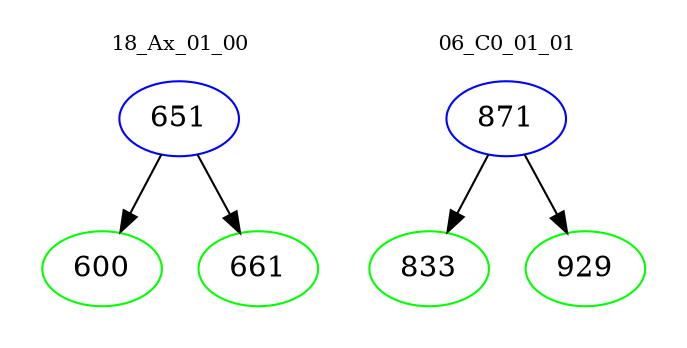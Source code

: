 digraph{
subgraph cluster_0 {
color = white
label = "18_Ax_01_00";
fontsize=10;
T0_651 [label="651", color="blue"]
T0_651 -> T0_600 [color="black"]
T0_600 [label="600", color="green"]
T0_651 -> T0_661 [color="black"]
T0_661 [label="661", color="green"]
}
subgraph cluster_1 {
color = white
label = "06_C0_01_01";
fontsize=10;
T1_871 [label="871", color="blue"]
T1_871 -> T1_833 [color="black"]
T1_833 [label="833", color="green"]
T1_871 -> T1_929 [color="black"]
T1_929 [label="929", color="green"]
}
}
